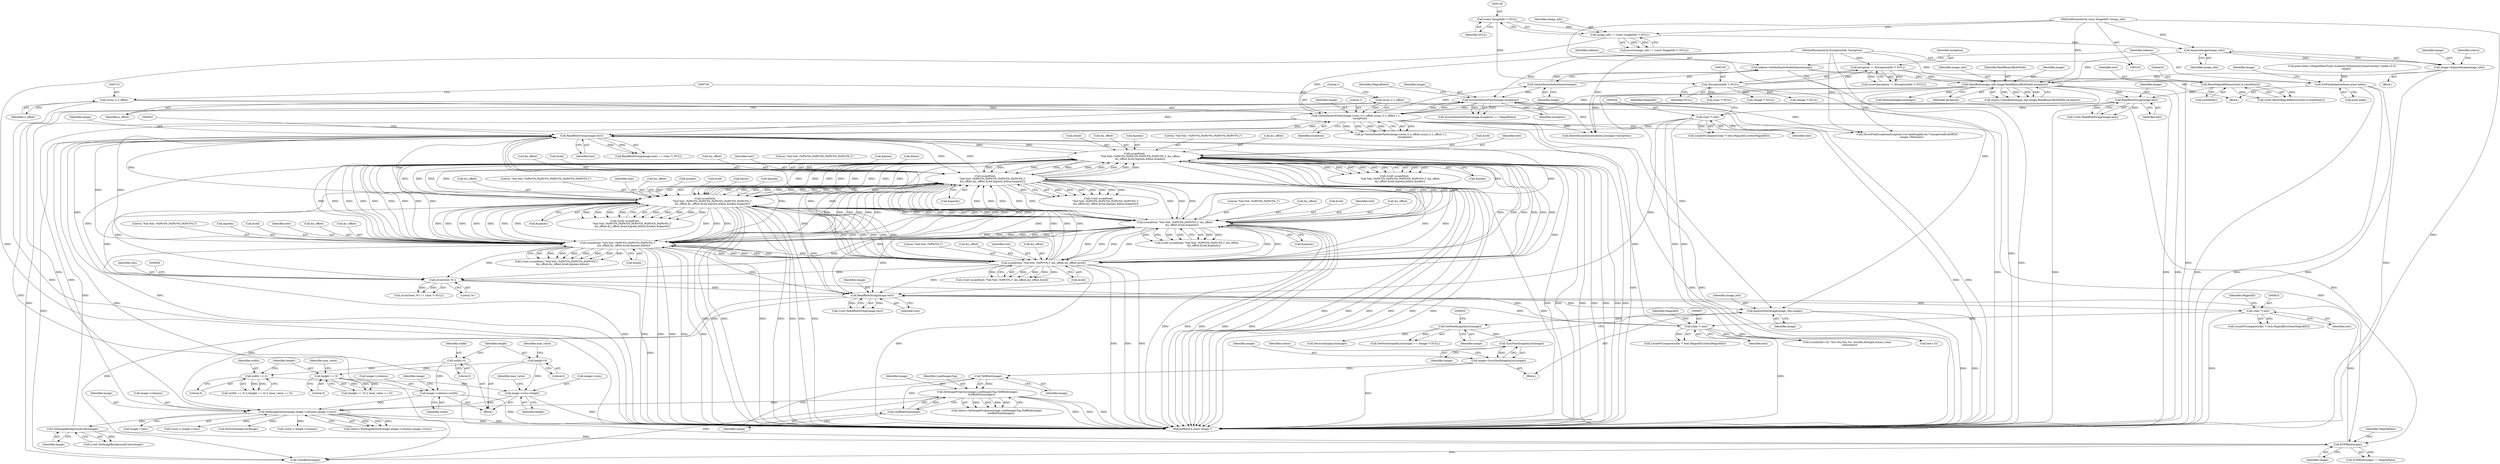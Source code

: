 digraph "0_ImageMagick_48bcf7c39302cdf9b0d9202ad03bf1b95152c44d@pointer" {
"1000760" [label="(Call,indexes=GetAuthenticIndexQueue(image))"];
"1000762" [label="(Call,GetAuthenticIndexQueue(image))"];
"1000720" [label="(Call,GetAuthenticPixels(image,(ssize_t) x_offset,(ssize_t) y_offset,1,1,\n          exception))"];
"1000449" [label="(Call,ReadBlobString(image,text))"];
"1000391" [label="(Call,SetImageBackgroundColor(image))"];
"1000303" [label="(Call,SetImageExtent(image,image->columns,image->rows))"];
"1000842" [label="(Call,SetImageProgress(image,LoadImagesTag,TellBlob(image),\n          GetBlobSize(image)))"];
"1000847" [label="(Call,GetBlobSize(image))"];
"1000845" [label="(Call,TellBlob(image))"];
"1000836" [label="(Call,image=SyncNextImageInList(image))"];
"1000838" [label="(Call,SyncNextImageInList(image))"];
"1000822" [label="(Call,GetNextImageInList(image))"];
"1000817" [label="(Call,AcquireNextImage(image_info,image))"];
"1000170" [label="(Call,OpenBlob(image_info,image,ReadBinaryBlobMode,exception))"];
"1000166" [label="(Call,AcquireImage(image_info))"];
"1000126" [label="(Call,image_info != (const ImageInfo *) NULL)"];
"1000103" [label="(MethodParameterIn,const ImageInfo *image_info)"];
"1000128" [label="(Call,(const ImageInfo *) NULL)"];
"1000164" [label="(Call,image=AcquireImage(image_info))"];
"1000153" [label="(Call,exception != (ExceptionInfo *) NULL)"];
"1000104" [label="(MethodParameterIn,ExceptionInfo *exception)"];
"1000155" [label="(Call,(ExceptionInfo *) NULL)"];
"1000803" [label="(Call,ReadBlobString(image,text))"];
"1000789" [label="(Call,EOFBlob(image))"];
"1000782" [label="(Call,SyncAuthenticPixels(image,exception))"];
"1000539" [label="(Call,sscanf(text,\n              \"%ld,%ld: (%lf%*[%,]%lf%*[%,]%lf%*[%,]%lf%*[%,]\",&x_offset,\n              &y_offset,&red,&green,&blue,&index))"];
"1000566" [label="(Call,sscanf(text,\n                  \"%ld,%ld: (%lf%*[%,]%lf%*[%,]%lf%*[%,]%lf%*[%,]\",\n                  &x_offset,&y_offset,&red,&green,&blue,&opacity))"];
"1000519" [label="(Call,sscanf(text,\n                  \"%ld,%ld: (%lf%*[%,]%lf%*[%,]%lf%*[%,]%lf%*[%,]%lf%*[%,]\",\n                  &x_offset,&y_offset,&red,&green,&blue,&index,&opacity))"];
"1000472" [label="(Call,sscanf(text,\"%ld,%ld: (%lf%*[%,]%lf%*[%,]\",&x_offset,\n                  &y_offset,&red,&opacity))"];
"1000584" [label="(Call,sscanf(text,\"%ld,%ld: (%lf%*[%,]%lf%*[%,]%lf%*[%,]\",\n              &x_offset,&y_offset,&red,&green,&blue))"];
"1000492" [label="(Call,sscanf(text,\"%ld,%ld: (%lf%*[%,]\",&x_offset,&y_offset,&red))"];
"1000600" [label="(Call,strchr(text,'%'))"];
"1000856" [label="(Call,(char *) text)"];
"1000809" [label="(Call,(char *) text)"];
"1000203" [label="(Call,(char *) text)"];
"1000197" [label="(Call,ReadBlobString(image,text))"];
"1000190" [label="(Call,ResetMagickMemory(text,0,sizeof(text)))"];
"1000263" [label="(Call,image->columns=width)"];
"1000250" [label="(Call,width == 0)"];
"1000215" [label="(Call,width=0)"];
"1000268" [label="(Call,image->rows=height)"];
"1000254" [label="(Call,height == 0)"];
"1000218" [label="(Call,height=0)"];
"1000722" [label="(Call,(ssize_t) x_offset)"];
"1000725" [label="(Call,(ssize_t) y_offset)"];
"1000764" [label="(Call,SetPixelIndex(indexes,pixel.index))"];
"1000251" [label="(Identifier,width)"];
"1000258" [label="(Identifier,max_value)"];
"1000759" [label="(Block,)"];
"1000765" [label="(Identifier,indexes)"];
"1000522" [label="(Call,&x_offset)"];
"1000841" [label="(Identifier,status)"];
"1000537" [label="(Call,(void) sscanf(text,\n              \"%ld,%ld: (%lf%*[%,]%lf%*[%,]%lf%*[%,]%lf%*[%,]\",&x_offset,\n              &y_offset,&red,&green,&blue,&index))"];
"1000789" [label="(Call,EOFBlob(image))"];
"1000172" [label="(Identifier,image)"];
"1000764" [label="(Call,SetPixelIndex(indexes,pixel.index))"];
"1000170" [label="(Call,OpenBlob(image_info,image,ReadBinaryBlobMode,exception))"];
"1000809" [label="(Call,(char *) text)"];
"1000790" [label="(Identifier,image)"];
"1000521" [label="(Literal,\"%ld,%ld: (%lf%*[%,]%lf%*[%,]%lf%*[%,]%lf%*[%,]%lf%*[%,]\")"];
"1000839" [label="(Identifier,image)"];
"1000781" [label="(Call,SyncAuthenticPixels(image,exception) == MagickFalse)"];
"1000192" [label="(Literal,0)"];
"1000492" [label="(Call,sscanf(text,\"%ld,%ld: (%lf%*[%,]\",&x_offset,&y_offset,&red))"];
"1000249" [label="(Call,(width == 0) || (height == 0) || (max_value == 0))"];
"1000103" [label="(MethodParameterIn,const ImageInfo *image_info)"];
"1000171" [label="(Identifier,image_info)"];
"1000169" [label="(Identifier,status)"];
"1000805" [label="(Identifier,text)"];
"1000821" [label="(Call,GetNextImageInList(image) == (Image *) NULL)"];
"1000541" [label="(Literal,\"%ld,%ld: (%lf%*[%,]%lf%*[%,]%lf%*[%,]%lf%*[%,]\")"];
"1000174" [label="(Identifier,exception)"];
"1000481" [label="(Call,&opacity)"];
"1000202" [label="(Call,LocaleNCompare((char *) text,MagickID,strlen(MagickID)))"];
"1000870" [label="(MethodReturn,static Image *)"];
"1000812" [label="(Identifier,MagickID)"];
"1000220" [label="(Literal,0)"];
"1000763" [label="(Identifier,image)"];
"1000470" [label="(Call,(void) sscanf(text,\"%ld,%ld: (%lf%*[%,]%lf%*[%,]\",&x_offset,\n                  &y_offset,&red,&opacity))"];
"1000474" [label="(Literal,\"%ld,%ld: (%lf%*[%,]%lf%*[%,]\")"];
"1000269" [label="(Call,image->rows)"];
"1000766" [label="(Call,pixel.index)"];
"1000477" [label="(Call,&y_offset)"];
"1000263" [label="(Call,image->columns=width)"];
"1000316" [label="(Call,InheritException(exception,&image->exception))"];
"1000539" [label="(Call,sscanf(text,\n              \"%ld,%ld: (%lf%*[%,]%lf%*[%,]%lf%*[%,]%lf%*[%,]\",&x_offset,\n              &y_offset,&red,&green,&blue,&index))"];
"1000164" [label="(Call,image=AcquireImage(image_info))"];
"1000544" [label="(Call,&y_offset)"];
"1000855" [label="(Call,LocaleNCompare((char *) text,MagickID,strlen(MagickID)))"];
"1000250" [label="(Call,width == 0)"];
"1000534" [label="(Call,&opacity)"];
"1000727" [label="(Identifier,y_offset)"];
"1000845" [label="(Call,TellBlob(image))"];
"1000182" [label="(Call,DestroyImageList(image))"];
"1000817" [label="(Call,AcquireNextImage(image_info,image))"];
"1000195" [label="(Call,(void) ReadBlobString(image,text))"];
"1000858" [label="(Identifier,text)"];
"1000206" [label="(Identifier,MagickID)"];
"1000791" [label="(Identifier,MagickFalse)"];
"1000105" [label="(Block,)"];
"1000198" [label="(Identifier,image)"];
"1000252" [label="(Literal,0)"];
"1000125" [label="(Call,assert(image_info != (const ImageInfo *) NULL))"];
"1000816" [label="(Block,)"];
"1000840" [label="(Call,status=SetImageProgress(image,LoadImagesTag,TellBlob(image),\n          GetBlobSize(image)))"];
"1000730" [label="(Identifier,exception)"];
"1000569" [label="(Call,&x_offset)"];
"1000586" [label="(Literal,\"%ld,%ld: (%lf%*[%,]%lf%*[%,]%lf%*[%,]\")"];
"1000599" [label="(Call,strchr(text,'%') != (char *) NULL)"];
"1000276" [label="(Identifier,max_value)"];
"1000573" [label="(Call,&red)"];
"1000846" [label="(Identifier,image)"];
"1000203" [label="(Call,(char *) text)"];
"1000392" [label="(Identifier,image)"];
"1000255" [label="(Identifier,height)"];
"1000472" [label="(Call,sscanf(text,\"%ld,%ld: (%lf%*[%,]%lf%*[%,]\",&x_offset,\n                  &y_offset,&red,&opacity))"];
"1000405" [label="(Call,(ssize_t) image->rows)"];
"1000215" [label="(Call,width=0)"];
"1000801" [label="(Call,(void) ReadBlobString(image,text))"];
"1000517" [label="(Call,(void) sscanf(text,\n                  \"%ld,%ld: (%lf%*[%,]%lf%*[%,]%lf%*[%,]%lf%*[%,]%lf%*[%,]\",\n                  &x_offset,&y_offset,&red,&green,&blue,&index,&opacity))"];
"1000323" [label="(Call,DestroyImageList(image))"];
"1000582" [label="(Call,(void) sscanf(text,\"%ld,%ld: (%lf%*[%,]%lf%*[%,]%lf%*[%,]\",\n              &x_offset,&y_offset,&red,&green,&blue))"];
"1000153" [label="(Call,exception != (ExceptionInfo *) NULL)"];
"1000823" [label="(Identifier,image)"];
"1000593" [label="(Call,&green)"];
"1000822" [label="(Call,GetNextImageInList(image))"];
"1000185" [label="(Call,(Image *) NULL)"];
"1000222" [label="(Identifier,max_value)"];
"1000166" [label="(Call,AcquireImage(image_info))"];
"1000494" [label="(Literal,\"%ld,%ld: (%lf%*[%,]\")"];
"1000602" [label="(Literal,'%')"];
"1000253" [label="(Call,(height == 0) || (max_value == 0))"];
"1000191" [label="(Identifier,text)"];
"1000722" [label="(Call,(ssize_t) x_offset)"];
"1000219" [label="(Identifier,height)"];
"1000546" [label="(Call,&red)"];
"1000836" [label="(Call,image=SyncNextImageInList(image))"];
"1000264" [label="(Call,image->columns)"];
"1000497" [label="(Call,&y_offset)"];
"1000564" [label="(Call,(void) sscanf(text,\n                  \"%ld,%ld: (%lf%*[%,]%lf%*[%,]%lf%*[%,]%lf%*[%,]\",\n                  &x_offset,&y_offset,&red,&green,&blue,&opacity))"];
"1000493" [label="(Identifier,text)"];
"1000803" [label="(Call,ReadBlobString(image,text))"];
"1000591" [label="(Call,&red)"];
"1000601" [label="(Identifier,text)"];
"1000847" [label="(Call,GetBlobSize(image))"];
"1000579" [label="(Call,&opacity)"];
"1000552" [label="(Call,&index)"];
"1000479" [label="(Call,&red)"];
"1000270" [label="(Identifier,image)"];
"1000772" [label="(Identifier,image)"];
"1000808" [label="(Call,LocaleNCompare((char *) text,MagickID,strlen(MagickID)))"];
"1000167" [label="(Identifier,image_info)"];
"1000540" [label="(Identifier,text)"];
"1000190" [label="(Call,ResetMagickMemory(text,0,sizeof(text)))"];
"1000473" [label="(Identifier,text)"];
"1000475" [label="(Call,&x_offset)"];
"1000843" [label="(Identifier,image)"];
"1000451" [label="(Identifier,text)"];
"1000585" [label="(Identifier,text)"];
"1000761" [label="(Identifier,indexes)"];
"1000788" [label="(Call,EOFBlob(image) != MagickFalse)"];
"1000389" [label="(Call,(void) SetImageBackgroundColor(image))"];
"1000804" [label="(Identifier,image)"];
"1000127" [label="(Identifier,image_info)"];
"1000724" [label="(Identifier,x_offset)"];
"1000782" [label="(Call,SyncAuthenticPixels(image,exception))"];
"1000571" [label="(Call,&y_offset)"];
"1000188" [label="(Call,(void) ResetMagickMemory(text,0,sizeof(text)))"];
"1000692" [label="(Call,pixel.index=(MagickRealType) ScaleAnyToQuantum((QuantumAny) (index+0.5),\n          range))"];
"1000152" [label="(Call,assert(exception != (ExceptionInfo *) NULL))"];
"1000844" [label="(Identifier,LoadImagesTag)"];
"1000785" [label="(Identifier,MagickFalse)"];
"1000567" [label="(Identifier,text)"];
"1000256" [label="(Literal,0)"];
"1000837" [label="(Identifier,image)"];
"1000550" [label="(Call,&blue)"];
"1000587" [label="(Call,&x_offset)"];
"1000728" [label="(Literal,1)"];
"1000520" [label="(Identifier,text)"];
"1000448" [label="(Call,ReadBlobString(image,text) == (char *) NULL)"];
"1000542" [label="(Call,&x_offset)"];
"1000818" [label="(Identifier,image_info)"];
"1000449" [label="(Call,ReadBlobString(image,text))"];
"1000490" [label="(Call,(void) sscanf(text,\"%ld,%ld: (%lf%*[%,]\",&x_offset,&y_offset,&red))"];
"1000199" [label="(Identifier,text)"];
"1000568" [label="(Literal,\"%ld,%ld: (%lf%*[%,]%lf%*[%,]%lf%*[%,]%lf%*[%,]\")"];
"1000838" [label="(Call,SyncNextImageInList(image))"];
"1000865" [label="(Call,CloseBlob(image))"];
"1000157" [label="(Identifier,NULL)"];
"1000811" [label="(Identifier,text)"];
"1000762" [label="(Call,GetAuthenticIndexQueue(image))"];
"1000452" [label="(Call,(char *) NULL)"];
"1000721" [label="(Identifier,image)"];
"1000205" [label="(Identifier,text)"];
"1000519" [label="(Call,sscanf(text,\n                  \"%ld,%ld: (%lf%*[%,]%lf%*[%,]%lf%*[%,]%lf%*[%,]%lf%*[%,]\",\n                  &x_offset,&y_offset,&red,&green,&blue,&index,&opacity))"];
"1000575" [label="(Call,&green)"];
"1000495" [label="(Call,&x_offset)"];
"1000232" [label="(Call,sscanf(text+32,\"%lu,%lu,%lu,%s\",&width,&height,&max_value,\n      colorspace))"];
"1000548" [label="(Call,&green)"];
"1000126" [label="(Call,image_info != (const ImageInfo *) NULL)"];
"1000104" [label="(MethodParameterIn,ExceptionInfo *exception)"];
"1000218" [label="(Call,height=0)"];
"1000154" [label="(Identifier,exception)"];
"1000233" [label="(Call,text+32)"];
"1000267" [label="(Identifier,width)"];
"1000793" [label="(Call,ThrowFileException(exception,CorruptImageError,\"UnexpectedEndOfFile\",\n          image->filename))"];
"1000155" [label="(Call,(ExceptionInfo *) NULL)"];
"1000718" [label="(Call,q=GetAuthenticPixels(image,(ssize_t) x_offset,(ssize_t) y_offset,1,1,\n          exception))"];
"1000499" [label="(Call,&red)"];
"1000128" [label="(Call,(const ImageInfo *) NULL)"];
"1000760" [label="(Call,indexes=GetAuthenticIndexQueue(image))"];
"1000720" [label="(Call,GetAuthenticPixels(image,(ssize_t) x_offset,(ssize_t) y_offset,1,1,\n          exception))"];
"1000856" [label="(Call,(char *) text)"];
"1000439" [label="(Call,(ssize_t) image->columns)"];
"1000524" [label="(Call,&y_offset)"];
"1000216" [label="(Identifier,width)"];
"1000783" [label="(Identifier,image)"];
"1000532" [label="(Call,&index)"];
"1000130" [label="(Identifier,NULL)"];
"1000566" [label="(Call,sscanf(text,\n                  \"%ld,%ld: (%lf%*[%,]%lf%*[%,]%lf%*[%,]%lf%*[%,]\",\n                  &x_offset,&y_offset,&red,&green,&blue,&opacity))"];
"1000305" [label="(Call,image->columns)"];
"1000217" [label="(Literal,0)"];
"1000450" [label="(Identifier,image)"];
"1000168" [label="(Call,status=OpenBlob(image_info,image,ReadBinaryBlobMode,exception))"];
"1000304" [label="(Identifier,image)"];
"1000830" [label="(Call,DestroyImageList(image))"];
"1000595" [label="(Call,&blue)"];
"1000268" [label="(Call,image->rows=height)"];
"1000526" [label="(Call,&red)"];
"1000848" [label="(Identifier,image)"];
"1000784" [label="(Identifier,exception)"];
"1000530" [label="(Call,&blue)"];
"1000303" [label="(Call,SetImageExtent(image,image->columns,image->rows))"];
"1000197" [label="(Call,ReadBlobString(image,text))"];
"1000272" [label="(Identifier,height)"];
"1000173" [label="(Identifier,ReadBinaryBlobMode)"];
"1000819" [label="(Identifier,image)"];
"1000842" [label="(Call,SetImageProgress(image,LoadImagesTag,TellBlob(image),\n          GetBlobSize(image)))"];
"1000165" [label="(Identifier,image)"];
"1000528" [label="(Call,&green)"];
"1000254" [label="(Call,height == 0)"];
"1000600" [label="(Call,strchr(text,'%'))"];
"1000391" [label="(Call,SetImageBackgroundColor(image))"];
"1000301" [label="(Call,status=SetImageExtent(image,image->columns,image->rows))"];
"1000214" [label="(Block,)"];
"1000589" [label="(Call,&y_offset)"];
"1000824" [label="(Call,(Image *) NULL)"];
"1000729" [label="(Literal,1)"];
"1000859" [label="(Identifier,MagickID)"];
"1000193" [label="(Call,sizeof(text))"];
"1000577" [label="(Call,&blue)"];
"1000308" [label="(Call,image->rows)"];
"1000725" [label="(Call,(ssize_t) y_offset)"];
"1000584" [label="(Call,sscanf(text,\"%ld,%ld: (%lf%*[%,]%lf%*[%,]%lf%*[%,]\",\n              &x_offset,&y_offset,&red,&green,&blue))"];
"1000760" -> "1000759"  [label="AST: "];
"1000760" -> "1000762"  [label="CFG: "];
"1000761" -> "1000760"  [label="AST: "];
"1000762" -> "1000760"  [label="AST: "];
"1000765" -> "1000760"  [label="CFG: "];
"1000760" -> "1000870"  [label="DDG: "];
"1000762" -> "1000760"  [label="DDG: "];
"1000760" -> "1000764"  [label="DDG: "];
"1000762" -> "1000763"  [label="CFG: "];
"1000763" -> "1000762"  [label="AST: "];
"1000720" -> "1000762"  [label="DDG: "];
"1000762" -> "1000782"  [label="DDG: "];
"1000720" -> "1000718"  [label="AST: "];
"1000720" -> "1000730"  [label="CFG: "];
"1000721" -> "1000720"  [label="AST: "];
"1000722" -> "1000720"  [label="AST: "];
"1000725" -> "1000720"  [label="AST: "];
"1000728" -> "1000720"  [label="AST: "];
"1000729" -> "1000720"  [label="AST: "];
"1000730" -> "1000720"  [label="AST: "];
"1000718" -> "1000720"  [label="CFG: "];
"1000720" -> "1000870"  [label="DDG: "];
"1000720" -> "1000870"  [label="DDG: "];
"1000720" -> "1000870"  [label="DDG: "];
"1000720" -> "1000303"  [label="DDG: "];
"1000720" -> "1000316"  [label="DDG: "];
"1000720" -> "1000449"  [label="DDG: "];
"1000720" -> "1000718"  [label="DDG: "];
"1000720" -> "1000718"  [label="DDG: "];
"1000720" -> "1000718"  [label="DDG: "];
"1000720" -> "1000718"  [label="DDG: "];
"1000720" -> "1000718"  [label="DDG: "];
"1000449" -> "1000720"  [label="DDG: "];
"1000722" -> "1000720"  [label="DDG: "];
"1000725" -> "1000720"  [label="DDG: "];
"1000782" -> "1000720"  [label="DDG: "];
"1000170" -> "1000720"  [label="DDG: "];
"1000104" -> "1000720"  [label="DDG: "];
"1000720" -> "1000782"  [label="DDG: "];
"1000720" -> "1000782"  [label="DDG: "];
"1000720" -> "1000789"  [label="DDG: "];
"1000720" -> "1000793"  [label="DDG: "];
"1000720" -> "1000865"  [label="DDG: "];
"1000449" -> "1000448"  [label="AST: "];
"1000449" -> "1000451"  [label="CFG: "];
"1000450" -> "1000449"  [label="AST: "];
"1000451" -> "1000449"  [label="AST: "];
"1000453" -> "1000449"  [label="CFG: "];
"1000449" -> "1000870"  [label="DDG: "];
"1000449" -> "1000448"  [label="DDG: "];
"1000449" -> "1000448"  [label="DDG: "];
"1000391" -> "1000449"  [label="DDG: "];
"1000782" -> "1000449"  [label="DDG: "];
"1000539" -> "1000449"  [label="DDG: "];
"1000519" -> "1000449"  [label="DDG: "];
"1000492" -> "1000449"  [label="DDG: "];
"1000566" -> "1000449"  [label="DDG: "];
"1000472" -> "1000449"  [label="DDG: "];
"1000584" -> "1000449"  [label="DDG: "];
"1000600" -> "1000449"  [label="DDG: "];
"1000856" -> "1000449"  [label="DDG: "];
"1000203" -> "1000449"  [label="DDG: "];
"1000449" -> "1000472"  [label="DDG: "];
"1000449" -> "1000492"  [label="DDG: "];
"1000449" -> "1000519"  [label="DDG: "];
"1000449" -> "1000539"  [label="DDG: "];
"1000449" -> "1000566"  [label="DDG: "];
"1000449" -> "1000584"  [label="DDG: "];
"1000449" -> "1000789"  [label="DDG: "];
"1000449" -> "1000803"  [label="DDG: "];
"1000449" -> "1000865"  [label="DDG: "];
"1000391" -> "1000389"  [label="AST: "];
"1000391" -> "1000392"  [label="CFG: "];
"1000392" -> "1000391"  [label="AST: "];
"1000389" -> "1000391"  [label="CFG: "];
"1000391" -> "1000389"  [label="DDG: "];
"1000303" -> "1000391"  [label="DDG: "];
"1000391" -> "1000789"  [label="DDG: "];
"1000303" -> "1000301"  [label="AST: "];
"1000303" -> "1000308"  [label="CFG: "];
"1000304" -> "1000303"  [label="AST: "];
"1000305" -> "1000303"  [label="AST: "];
"1000308" -> "1000303"  [label="AST: "];
"1000301" -> "1000303"  [label="CFG: "];
"1000303" -> "1000870"  [label="DDG: "];
"1000303" -> "1000870"  [label="DDG: "];
"1000303" -> "1000301"  [label="DDG: "];
"1000303" -> "1000301"  [label="DDG: "];
"1000303" -> "1000301"  [label="DDG: "];
"1000842" -> "1000303"  [label="DDG: "];
"1000803" -> "1000303"  [label="DDG: "];
"1000197" -> "1000303"  [label="DDG: "];
"1000263" -> "1000303"  [label="DDG: "];
"1000268" -> "1000303"  [label="DDG: "];
"1000303" -> "1000323"  [label="DDG: "];
"1000303" -> "1000405"  [label="DDG: "];
"1000303" -> "1000439"  [label="DDG: "];
"1000842" -> "1000840"  [label="AST: "];
"1000842" -> "1000847"  [label="CFG: "];
"1000843" -> "1000842"  [label="AST: "];
"1000844" -> "1000842"  [label="AST: "];
"1000845" -> "1000842"  [label="AST: "];
"1000847" -> "1000842"  [label="AST: "];
"1000840" -> "1000842"  [label="CFG: "];
"1000842" -> "1000870"  [label="DDG: "];
"1000842" -> "1000870"  [label="DDG: "];
"1000842" -> "1000870"  [label="DDG: "];
"1000842" -> "1000840"  [label="DDG: "];
"1000842" -> "1000840"  [label="DDG: "];
"1000842" -> "1000840"  [label="DDG: "];
"1000842" -> "1000840"  [label="DDG: "];
"1000847" -> "1000842"  [label="DDG: "];
"1000845" -> "1000842"  [label="DDG: "];
"1000842" -> "1000865"  [label="DDG: "];
"1000847" -> "1000848"  [label="CFG: "];
"1000848" -> "1000847"  [label="AST: "];
"1000845" -> "1000847"  [label="DDG: "];
"1000845" -> "1000846"  [label="CFG: "];
"1000846" -> "1000845"  [label="AST: "];
"1000848" -> "1000845"  [label="CFG: "];
"1000836" -> "1000845"  [label="DDG: "];
"1000836" -> "1000816"  [label="AST: "];
"1000836" -> "1000838"  [label="CFG: "];
"1000837" -> "1000836"  [label="AST: "];
"1000838" -> "1000836"  [label="AST: "];
"1000841" -> "1000836"  [label="CFG: "];
"1000836" -> "1000870"  [label="DDG: "];
"1000838" -> "1000836"  [label="DDG: "];
"1000838" -> "1000839"  [label="CFG: "];
"1000839" -> "1000838"  [label="AST: "];
"1000822" -> "1000838"  [label="DDG: "];
"1000822" -> "1000821"  [label="AST: "];
"1000822" -> "1000823"  [label="CFG: "];
"1000823" -> "1000822"  [label="AST: "];
"1000825" -> "1000822"  [label="CFG: "];
"1000822" -> "1000821"  [label="DDG: "];
"1000817" -> "1000822"  [label="DDG: "];
"1000822" -> "1000830"  [label="DDG: "];
"1000817" -> "1000816"  [label="AST: "];
"1000817" -> "1000819"  [label="CFG: "];
"1000818" -> "1000817"  [label="AST: "];
"1000819" -> "1000817"  [label="AST: "];
"1000823" -> "1000817"  [label="CFG: "];
"1000817" -> "1000870"  [label="DDG: "];
"1000817" -> "1000870"  [label="DDG: "];
"1000170" -> "1000817"  [label="DDG: "];
"1000103" -> "1000817"  [label="DDG: "];
"1000803" -> "1000817"  [label="DDG: "];
"1000170" -> "1000168"  [label="AST: "];
"1000170" -> "1000174"  [label="CFG: "];
"1000171" -> "1000170"  [label="AST: "];
"1000172" -> "1000170"  [label="AST: "];
"1000173" -> "1000170"  [label="AST: "];
"1000174" -> "1000170"  [label="AST: "];
"1000168" -> "1000170"  [label="CFG: "];
"1000170" -> "1000870"  [label="DDG: "];
"1000170" -> "1000870"  [label="DDG: "];
"1000170" -> "1000870"  [label="DDG: "];
"1000170" -> "1000168"  [label="DDG: "];
"1000170" -> "1000168"  [label="DDG: "];
"1000170" -> "1000168"  [label="DDG: "];
"1000170" -> "1000168"  [label="DDG: "];
"1000166" -> "1000170"  [label="DDG: "];
"1000103" -> "1000170"  [label="DDG: "];
"1000164" -> "1000170"  [label="DDG: "];
"1000153" -> "1000170"  [label="DDG: "];
"1000104" -> "1000170"  [label="DDG: "];
"1000170" -> "1000182"  [label="DDG: "];
"1000170" -> "1000197"  [label="DDG: "];
"1000170" -> "1000316"  [label="DDG: "];
"1000170" -> "1000793"  [label="DDG: "];
"1000166" -> "1000164"  [label="AST: "];
"1000166" -> "1000167"  [label="CFG: "];
"1000167" -> "1000166"  [label="AST: "];
"1000164" -> "1000166"  [label="CFG: "];
"1000166" -> "1000164"  [label="DDG: "];
"1000126" -> "1000166"  [label="DDG: "];
"1000103" -> "1000166"  [label="DDG: "];
"1000126" -> "1000125"  [label="AST: "];
"1000126" -> "1000128"  [label="CFG: "];
"1000127" -> "1000126"  [label="AST: "];
"1000128" -> "1000126"  [label="AST: "];
"1000125" -> "1000126"  [label="CFG: "];
"1000126" -> "1000870"  [label="DDG: "];
"1000126" -> "1000125"  [label="DDG: "];
"1000126" -> "1000125"  [label="DDG: "];
"1000103" -> "1000126"  [label="DDG: "];
"1000128" -> "1000126"  [label="DDG: "];
"1000103" -> "1000102"  [label="AST: "];
"1000103" -> "1000870"  [label="DDG: "];
"1000128" -> "1000130"  [label="CFG: "];
"1000129" -> "1000128"  [label="AST: "];
"1000130" -> "1000128"  [label="AST: "];
"1000128" -> "1000155"  [label="DDG: "];
"1000164" -> "1000105"  [label="AST: "];
"1000165" -> "1000164"  [label="AST: "];
"1000169" -> "1000164"  [label="CFG: "];
"1000164" -> "1000870"  [label="DDG: "];
"1000153" -> "1000152"  [label="AST: "];
"1000153" -> "1000155"  [label="CFG: "];
"1000154" -> "1000153"  [label="AST: "];
"1000155" -> "1000153"  [label="AST: "];
"1000152" -> "1000153"  [label="CFG: "];
"1000153" -> "1000870"  [label="DDG: "];
"1000153" -> "1000152"  [label="DDG: "];
"1000153" -> "1000152"  [label="DDG: "];
"1000104" -> "1000153"  [label="DDG: "];
"1000155" -> "1000153"  [label="DDG: "];
"1000104" -> "1000102"  [label="AST: "];
"1000104" -> "1000870"  [label="DDG: "];
"1000104" -> "1000316"  [label="DDG: "];
"1000104" -> "1000782"  [label="DDG: "];
"1000104" -> "1000793"  [label="DDG: "];
"1000155" -> "1000157"  [label="CFG: "];
"1000156" -> "1000155"  [label="AST: "];
"1000157" -> "1000155"  [label="AST: "];
"1000155" -> "1000870"  [label="DDG: "];
"1000155" -> "1000185"  [label="DDG: "];
"1000155" -> "1000452"  [label="DDG: "];
"1000155" -> "1000824"  [label="DDG: "];
"1000803" -> "1000801"  [label="AST: "];
"1000803" -> "1000805"  [label="CFG: "];
"1000804" -> "1000803"  [label="AST: "];
"1000805" -> "1000803"  [label="AST: "];
"1000801" -> "1000803"  [label="CFG: "];
"1000803" -> "1000801"  [label="DDG: "];
"1000803" -> "1000801"  [label="DDG: "];
"1000789" -> "1000803"  [label="DDG: "];
"1000539" -> "1000803"  [label="DDG: "];
"1000519" -> "1000803"  [label="DDG: "];
"1000492" -> "1000803"  [label="DDG: "];
"1000566" -> "1000803"  [label="DDG: "];
"1000472" -> "1000803"  [label="DDG: "];
"1000584" -> "1000803"  [label="DDG: "];
"1000600" -> "1000803"  [label="DDG: "];
"1000856" -> "1000803"  [label="DDG: "];
"1000203" -> "1000803"  [label="DDG: "];
"1000803" -> "1000809"  [label="DDG: "];
"1000803" -> "1000865"  [label="DDG: "];
"1000789" -> "1000788"  [label="AST: "];
"1000789" -> "1000790"  [label="CFG: "];
"1000790" -> "1000789"  [label="AST: "];
"1000791" -> "1000789"  [label="CFG: "];
"1000789" -> "1000788"  [label="DDG: "];
"1000782" -> "1000789"  [label="DDG: "];
"1000789" -> "1000865"  [label="DDG: "];
"1000782" -> "1000781"  [label="AST: "];
"1000782" -> "1000784"  [label="CFG: "];
"1000783" -> "1000782"  [label="AST: "];
"1000784" -> "1000782"  [label="AST: "];
"1000785" -> "1000782"  [label="CFG: "];
"1000782" -> "1000870"  [label="DDG: "];
"1000782" -> "1000316"  [label="DDG: "];
"1000782" -> "1000781"  [label="DDG: "];
"1000782" -> "1000781"  [label="DDG: "];
"1000782" -> "1000793"  [label="DDG: "];
"1000782" -> "1000865"  [label="DDG: "];
"1000539" -> "1000537"  [label="AST: "];
"1000539" -> "1000552"  [label="CFG: "];
"1000540" -> "1000539"  [label="AST: "];
"1000541" -> "1000539"  [label="AST: "];
"1000542" -> "1000539"  [label="AST: "];
"1000544" -> "1000539"  [label="AST: "];
"1000546" -> "1000539"  [label="AST: "];
"1000548" -> "1000539"  [label="AST: "];
"1000550" -> "1000539"  [label="AST: "];
"1000552" -> "1000539"  [label="AST: "];
"1000537" -> "1000539"  [label="CFG: "];
"1000539" -> "1000870"  [label="DDG: "];
"1000539" -> "1000870"  [label="DDG: "];
"1000539" -> "1000870"  [label="DDG: "];
"1000539" -> "1000870"  [label="DDG: "];
"1000539" -> "1000870"  [label="DDG: "];
"1000539" -> "1000870"  [label="DDG: "];
"1000539" -> "1000870"  [label="DDG: "];
"1000539" -> "1000472"  [label="DDG: "];
"1000539" -> "1000472"  [label="DDG: "];
"1000539" -> "1000472"  [label="DDG: "];
"1000539" -> "1000492"  [label="DDG: "];
"1000539" -> "1000492"  [label="DDG: "];
"1000539" -> "1000492"  [label="DDG: "];
"1000539" -> "1000519"  [label="DDG: "];
"1000539" -> "1000519"  [label="DDG: "];
"1000539" -> "1000519"  [label="DDG: "];
"1000539" -> "1000519"  [label="DDG: "];
"1000539" -> "1000519"  [label="DDG: "];
"1000539" -> "1000519"  [label="DDG: "];
"1000539" -> "1000537"  [label="DDG: "];
"1000539" -> "1000537"  [label="DDG: "];
"1000539" -> "1000537"  [label="DDG: "];
"1000539" -> "1000537"  [label="DDG: "];
"1000539" -> "1000537"  [label="DDG: "];
"1000539" -> "1000537"  [label="DDG: "];
"1000539" -> "1000537"  [label="DDG: "];
"1000539" -> "1000537"  [label="DDG: "];
"1000566" -> "1000539"  [label="DDG: "];
"1000566" -> "1000539"  [label="DDG: "];
"1000566" -> "1000539"  [label="DDG: "];
"1000566" -> "1000539"  [label="DDG: "];
"1000566" -> "1000539"  [label="DDG: "];
"1000519" -> "1000539"  [label="DDG: "];
"1000519" -> "1000539"  [label="DDG: "];
"1000519" -> "1000539"  [label="DDG: "];
"1000519" -> "1000539"  [label="DDG: "];
"1000519" -> "1000539"  [label="DDG: "];
"1000519" -> "1000539"  [label="DDG: "];
"1000472" -> "1000539"  [label="DDG: "];
"1000472" -> "1000539"  [label="DDG: "];
"1000472" -> "1000539"  [label="DDG: "];
"1000584" -> "1000539"  [label="DDG: "];
"1000584" -> "1000539"  [label="DDG: "];
"1000584" -> "1000539"  [label="DDG: "];
"1000584" -> "1000539"  [label="DDG: "];
"1000584" -> "1000539"  [label="DDG: "];
"1000492" -> "1000539"  [label="DDG: "];
"1000492" -> "1000539"  [label="DDG: "];
"1000492" -> "1000539"  [label="DDG: "];
"1000539" -> "1000566"  [label="DDG: "];
"1000539" -> "1000566"  [label="DDG: "];
"1000539" -> "1000566"  [label="DDG: "];
"1000539" -> "1000566"  [label="DDG: "];
"1000539" -> "1000566"  [label="DDG: "];
"1000539" -> "1000584"  [label="DDG: "];
"1000539" -> "1000584"  [label="DDG: "];
"1000539" -> "1000584"  [label="DDG: "];
"1000539" -> "1000584"  [label="DDG: "];
"1000539" -> "1000584"  [label="DDG: "];
"1000539" -> "1000600"  [label="DDG: "];
"1000566" -> "1000564"  [label="AST: "];
"1000566" -> "1000579"  [label="CFG: "];
"1000567" -> "1000566"  [label="AST: "];
"1000568" -> "1000566"  [label="AST: "];
"1000569" -> "1000566"  [label="AST: "];
"1000571" -> "1000566"  [label="AST: "];
"1000573" -> "1000566"  [label="AST: "];
"1000575" -> "1000566"  [label="AST: "];
"1000577" -> "1000566"  [label="AST: "];
"1000579" -> "1000566"  [label="AST: "];
"1000564" -> "1000566"  [label="CFG: "];
"1000566" -> "1000870"  [label="DDG: "];
"1000566" -> "1000870"  [label="DDG: "];
"1000566" -> "1000870"  [label="DDG: "];
"1000566" -> "1000870"  [label="DDG: "];
"1000566" -> "1000870"  [label="DDG: "];
"1000566" -> "1000870"  [label="DDG: "];
"1000566" -> "1000870"  [label="DDG: "];
"1000566" -> "1000472"  [label="DDG: "];
"1000566" -> "1000472"  [label="DDG: "];
"1000566" -> "1000472"  [label="DDG: "];
"1000566" -> "1000472"  [label="DDG: "];
"1000566" -> "1000492"  [label="DDG: "];
"1000566" -> "1000492"  [label="DDG: "];
"1000566" -> "1000492"  [label="DDG: "];
"1000566" -> "1000519"  [label="DDG: "];
"1000566" -> "1000519"  [label="DDG: "];
"1000566" -> "1000519"  [label="DDG: "];
"1000566" -> "1000519"  [label="DDG: "];
"1000566" -> "1000519"  [label="DDG: "];
"1000566" -> "1000519"  [label="DDG: "];
"1000566" -> "1000564"  [label="DDG: "];
"1000566" -> "1000564"  [label="DDG: "];
"1000566" -> "1000564"  [label="DDG: "];
"1000566" -> "1000564"  [label="DDG: "];
"1000566" -> "1000564"  [label="DDG: "];
"1000566" -> "1000564"  [label="DDG: "];
"1000566" -> "1000564"  [label="DDG: "];
"1000566" -> "1000564"  [label="DDG: "];
"1000519" -> "1000566"  [label="DDG: "];
"1000519" -> "1000566"  [label="DDG: "];
"1000519" -> "1000566"  [label="DDG: "];
"1000519" -> "1000566"  [label="DDG: "];
"1000519" -> "1000566"  [label="DDG: "];
"1000519" -> "1000566"  [label="DDG: "];
"1000472" -> "1000566"  [label="DDG: "];
"1000472" -> "1000566"  [label="DDG: "];
"1000472" -> "1000566"  [label="DDG: "];
"1000472" -> "1000566"  [label="DDG: "];
"1000584" -> "1000566"  [label="DDG: "];
"1000584" -> "1000566"  [label="DDG: "];
"1000584" -> "1000566"  [label="DDG: "];
"1000584" -> "1000566"  [label="DDG: "];
"1000584" -> "1000566"  [label="DDG: "];
"1000492" -> "1000566"  [label="DDG: "];
"1000492" -> "1000566"  [label="DDG: "];
"1000492" -> "1000566"  [label="DDG: "];
"1000566" -> "1000584"  [label="DDG: "];
"1000566" -> "1000584"  [label="DDG: "];
"1000566" -> "1000584"  [label="DDG: "];
"1000566" -> "1000584"  [label="DDG: "];
"1000566" -> "1000584"  [label="DDG: "];
"1000566" -> "1000600"  [label="DDG: "];
"1000519" -> "1000517"  [label="AST: "];
"1000519" -> "1000534"  [label="CFG: "];
"1000520" -> "1000519"  [label="AST: "];
"1000521" -> "1000519"  [label="AST: "];
"1000522" -> "1000519"  [label="AST: "];
"1000524" -> "1000519"  [label="AST: "];
"1000526" -> "1000519"  [label="AST: "];
"1000528" -> "1000519"  [label="AST: "];
"1000530" -> "1000519"  [label="AST: "];
"1000532" -> "1000519"  [label="AST: "];
"1000534" -> "1000519"  [label="AST: "];
"1000517" -> "1000519"  [label="CFG: "];
"1000519" -> "1000870"  [label="DDG: "];
"1000519" -> "1000870"  [label="DDG: "];
"1000519" -> "1000870"  [label="DDG: "];
"1000519" -> "1000870"  [label="DDG: "];
"1000519" -> "1000870"  [label="DDG: "];
"1000519" -> "1000870"  [label="DDG: "];
"1000519" -> "1000870"  [label="DDG: "];
"1000519" -> "1000870"  [label="DDG: "];
"1000519" -> "1000472"  [label="DDG: "];
"1000519" -> "1000472"  [label="DDG: "];
"1000519" -> "1000472"  [label="DDG: "];
"1000519" -> "1000472"  [label="DDG: "];
"1000519" -> "1000492"  [label="DDG: "];
"1000519" -> "1000492"  [label="DDG: "];
"1000519" -> "1000492"  [label="DDG: "];
"1000519" -> "1000517"  [label="DDG: "];
"1000519" -> "1000517"  [label="DDG: "];
"1000519" -> "1000517"  [label="DDG: "];
"1000519" -> "1000517"  [label="DDG: "];
"1000519" -> "1000517"  [label="DDG: "];
"1000519" -> "1000517"  [label="DDG: "];
"1000519" -> "1000517"  [label="DDG: "];
"1000519" -> "1000517"  [label="DDG: "];
"1000519" -> "1000517"  [label="DDG: "];
"1000472" -> "1000519"  [label="DDG: "];
"1000472" -> "1000519"  [label="DDG: "];
"1000472" -> "1000519"  [label="DDG: "];
"1000472" -> "1000519"  [label="DDG: "];
"1000584" -> "1000519"  [label="DDG: "];
"1000584" -> "1000519"  [label="DDG: "];
"1000584" -> "1000519"  [label="DDG: "];
"1000584" -> "1000519"  [label="DDG: "];
"1000584" -> "1000519"  [label="DDG: "];
"1000492" -> "1000519"  [label="DDG: "];
"1000492" -> "1000519"  [label="DDG: "];
"1000492" -> "1000519"  [label="DDG: "];
"1000519" -> "1000584"  [label="DDG: "];
"1000519" -> "1000584"  [label="DDG: "];
"1000519" -> "1000584"  [label="DDG: "];
"1000519" -> "1000584"  [label="DDG: "];
"1000519" -> "1000584"  [label="DDG: "];
"1000519" -> "1000600"  [label="DDG: "];
"1000472" -> "1000470"  [label="AST: "];
"1000472" -> "1000481"  [label="CFG: "];
"1000473" -> "1000472"  [label="AST: "];
"1000474" -> "1000472"  [label="AST: "];
"1000475" -> "1000472"  [label="AST: "];
"1000477" -> "1000472"  [label="AST: "];
"1000479" -> "1000472"  [label="AST: "];
"1000481" -> "1000472"  [label="AST: "];
"1000470" -> "1000472"  [label="CFG: "];
"1000472" -> "1000870"  [label="DDG: "];
"1000472" -> "1000870"  [label="DDG: "];
"1000472" -> "1000870"  [label="DDG: "];
"1000472" -> "1000870"  [label="DDG: "];
"1000472" -> "1000870"  [label="DDG: "];
"1000472" -> "1000470"  [label="DDG: "];
"1000472" -> "1000470"  [label="DDG: "];
"1000472" -> "1000470"  [label="DDG: "];
"1000472" -> "1000470"  [label="DDG: "];
"1000472" -> "1000470"  [label="DDG: "];
"1000472" -> "1000470"  [label="DDG: "];
"1000584" -> "1000472"  [label="DDG: "];
"1000584" -> "1000472"  [label="DDG: "];
"1000584" -> "1000472"  [label="DDG: "];
"1000492" -> "1000472"  [label="DDG: "];
"1000492" -> "1000472"  [label="DDG: "];
"1000492" -> "1000472"  [label="DDG: "];
"1000472" -> "1000492"  [label="DDG: "];
"1000472" -> "1000492"  [label="DDG: "];
"1000472" -> "1000492"  [label="DDG: "];
"1000472" -> "1000584"  [label="DDG: "];
"1000472" -> "1000584"  [label="DDG: "];
"1000472" -> "1000584"  [label="DDG: "];
"1000472" -> "1000600"  [label="DDG: "];
"1000584" -> "1000582"  [label="AST: "];
"1000584" -> "1000595"  [label="CFG: "];
"1000585" -> "1000584"  [label="AST: "];
"1000586" -> "1000584"  [label="AST: "];
"1000587" -> "1000584"  [label="AST: "];
"1000589" -> "1000584"  [label="AST: "];
"1000591" -> "1000584"  [label="AST: "];
"1000593" -> "1000584"  [label="AST: "];
"1000595" -> "1000584"  [label="AST: "];
"1000582" -> "1000584"  [label="CFG: "];
"1000584" -> "1000870"  [label="DDG: "];
"1000584" -> "1000870"  [label="DDG: "];
"1000584" -> "1000870"  [label="DDG: "];
"1000584" -> "1000870"  [label="DDG: "];
"1000584" -> "1000870"  [label="DDG: "];
"1000584" -> "1000870"  [label="DDG: "];
"1000584" -> "1000492"  [label="DDG: "];
"1000584" -> "1000492"  [label="DDG: "];
"1000584" -> "1000492"  [label="DDG: "];
"1000584" -> "1000582"  [label="DDG: "];
"1000584" -> "1000582"  [label="DDG: "];
"1000584" -> "1000582"  [label="DDG: "];
"1000584" -> "1000582"  [label="DDG: "];
"1000584" -> "1000582"  [label="DDG: "];
"1000584" -> "1000582"  [label="DDG: "];
"1000584" -> "1000582"  [label="DDG: "];
"1000492" -> "1000584"  [label="DDG: "];
"1000492" -> "1000584"  [label="DDG: "];
"1000492" -> "1000584"  [label="DDG: "];
"1000584" -> "1000600"  [label="DDG: "];
"1000492" -> "1000490"  [label="AST: "];
"1000492" -> "1000499"  [label="CFG: "];
"1000493" -> "1000492"  [label="AST: "];
"1000494" -> "1000492"  [label="AST: "];
"1000495" -> "1000492"  [label="AST: "];
"1000497" -> "1000492"  [label="AST: "];
"1000499" -> "1000492"  [label="AST: "];
"1000490" -> "1000492"  [label="CFG: "];
"1000492" -> "1000870"  [label="DDG: "];
"1000492" -> "1000870"  [label="DDG: "];
"1000492" -> "1000870"  [label="DDG: "];
"1000492" -> "1000870"  [label="DDG: "];
"1000492" -> "1000490"  [label="DDG: "];
"1000492" -> "1000490"  [label="DDG: "];
"1000492" -> "1000490"  [label="DDG: "];
"1000492" -> "1000490"  [label="DDG: "];
"1000492" -> "1000490"  [label="DDG: "];
"1000492" -> "1000600"  [label="DDG: "];
"1000600" -> "1000599"  [label="AST: "];
"1000600" -> "1000602"  [label="CFG: "];
"1000601" -> "1000600"  [label="AST: "];
"1000602" -> "1000600"  [label="AST: "];
"1000604" -> "1000600"  [label="CFG: "];
"1000600" -> "1000870"  [label="DDG: "];
"1000600" -> "1000599"  [label="DDG: "];
"1000600" -> "1000599"  [label="DDG: "];
"1000600" -> "1000856"  [label="DDG: "];
"1000856" -> "1000855"  [label="AST: "];
"1000856" -> "1000858"  [label="CFG: "];
"1000857" -> "1000856"  [label="AST: "];
"1000858" -> "1000856"  [label="AST: "];
"1000859" -> "1000856"  [label="CFG: "];
"1000856" -> "1000870"  [label="DDG: "];
"1000856" -> "1000232"  [label="DDG: "];
"1000856" -> "1000233"  [label="DDG: "];
"1000856" -> "1000855"  [label="DDG: "];
"1000809" -> "1000856"  [label="DDG: "];
"1000809" -> "1000808"  [label="AST: "];
"1000809" -> "1000811"  [label="CFG: "];
"1000810" -> "1000809"  [label="AST: "];
"1000811" -> "1000809"  [label="AST: "];
"1000812" -> "1000809"  [label="CFG: "];
"1000809" -> "1000870"  [label="DDG: "];
"1000809" -> "1000808"  [label="DDG: "];
"1000203" -> "1000202"  [label="AST: "];
"1000203" -> "1000205"  [label="CFG: "];
"1000204" -> "1000203"  [label="AST: "];
"1000205" -> "1000203"  [label="AST: "];
"1000206" -> "1000203"  [label="CFG: "];
"1000203" -> "1000202"  [label="DDG: "];
"1000197" -> "1000203"  [label="DDG: "];
"1000203" -> "1000232"  [label="DDG: "];
"1000203" -> "1000233"  [label="DDG: "];
"1000197" -> "1000195"  [label="AST: "];
"1000197" -> "1000199"  [label="CFG: "];
"1000198" -> "1000197"  [label="AST: "];
"1000199" -> "1000197"  [label="AST: "];
"1000195" -> "1000197"  [label="CFG: "];
"1000197" -> "1000195"  [label="DDG: "];
"1000197" -> "1000195"  [label="DDG: "];
"1000190" -> "1000197"  [label="DDG: "];
"1000190" -> "1000188"  [label="AST: "];
"1000190" -> "1000193"  [label="CFG: "];
"1000191" -> "1000190"  [label="AST: "];
"1000192" -> "1000190"  [label="AST: "];
"1000193" -> "1000190"  [label="AST: "];
"1000188" -> "1000190"  [label="CFG: "];
"1000190" -> "1000188"  [label="DDG: "];
"1000190" -> "1000188"  [label="DDG: "];
"1000263" -> "1000214"  [label="AST: "];
"1000263" -> "1000267"  [label="CFG: "];
"1000264" -> "1000263"  [label="AST: "];
"1000267" -> "1000263"  [label="AST: "];
"1000270" -> "1000263"  [label="CFG: "];
"1000263" -> "1000870"  [label="DDG: "];
"1000250" -> "1000263"  [label="DDG: "];
"1000215" -> "1000263"  [label="DDG: "];
"1000250" -> "1000249"  [label="AST: "];
"1000250" -> "1000252"  [label="CFG: "];
"1000251" -> "1000250"  [label="AST: "];
"1000252" -> "1000250"  [label="AST: "];
"1000255" -> "1000250"  [label="CFG: "];
"1000249" -> "1000250"  [label="CFG: "];
"1000250" -> "1000249"  [label="DDG: "];
"1000250" -> "1000249"  [label="DDG: "];
"1000215" -> "1000250"  [label="DDG: "];
"1000215" -> "1000214"  [label="AST: "];
"1000215" -> "1000217"  [label="CFG: "];
"1000216" -> "1000215"  [label="AST: "];
"1000217" -> "1000215"  [label="AST: "];
"1000219" -> "1000215"  [label="CFG: "];
"1000268" -> "1000214"  [label="AST: "];
"1000268" -> "1000272"  [label="CFG: "];
"1000269" -> "1000268"  [label="AST: "];
"1000272" -> "1000268"  [label="AST: "];
"1000276" -> "1000268"  [label="CFG: "];
"1000268" -> "1000870"  [label="DDG: "];
"1000254" -> "1000268"  [label="DDG: "];
"1000218" -> "1000268"  [label="DDG: "];
"1000254" -> "1000253"  [label="AST: "];
"1000254" -> "1000256"  [label="CFG: "];
"1000255" -> "1000254"  [label="AST: "];
"1000256" -> "1000254"  [label="AST: "];
"1000258" -> "1000254"  [label="CFG: "];
"1000253" -> "1000254"  [label="CFG: "];
"1000254" -> "1000253"  [label="DDG: "];
"1000254" -> "1000253"  [label="DDG: "];
"1000218" -> "1000254"  [label="DDG: "];
"1000218" -> "1000214"  [label="AST: "];
"1000218" -> "1000220"  [label="CFG: "];
"1000219" -> "1000218"  [label="AST: "];
"1000220" -> "1000218"  [label="AST: "];
"1000222" -> "1000218"  [label="CFG: "];
"1000722" -> "1000724"  [label="CFG: "];
"1000723" -> "1000722"  [label="AST: "];
"1000724" -> "1000722"  [label="AST: "];
"1000726" -> "1000722"  [label="CFG: "];
"1000722" -> "1000870"  [label="DDG: "];
"1000725" -> "1000727"  [label="CFG: "];
"1000726" -> "1000725"  [label="AST: "];
"1000727" -> "1000725"  [label="AST: "];
"1000728" -> "1000725"  [label="CFG: "];
"1000725" -> "1000870"  [label="DDG: "];
"1000764" -> "1000759"  [label="AST: "];
"1000764" -> "1000766"  [label="CFG: "];
"1000765" -> "1000764"  [label="AST: "];
"1000766" -> "1000764"  [label="AST: "];
"1000772" -> "1000764"  [label="CFG: "];
"1000764" -> "1000870"  [label="DDG: "];
"1000764" -> "1000870"  [label="DDG: "];
"1000764" -> "1000870"  [label="DDG: "];
"1000692" -> "1000764"  [label="DDG: "];
}
